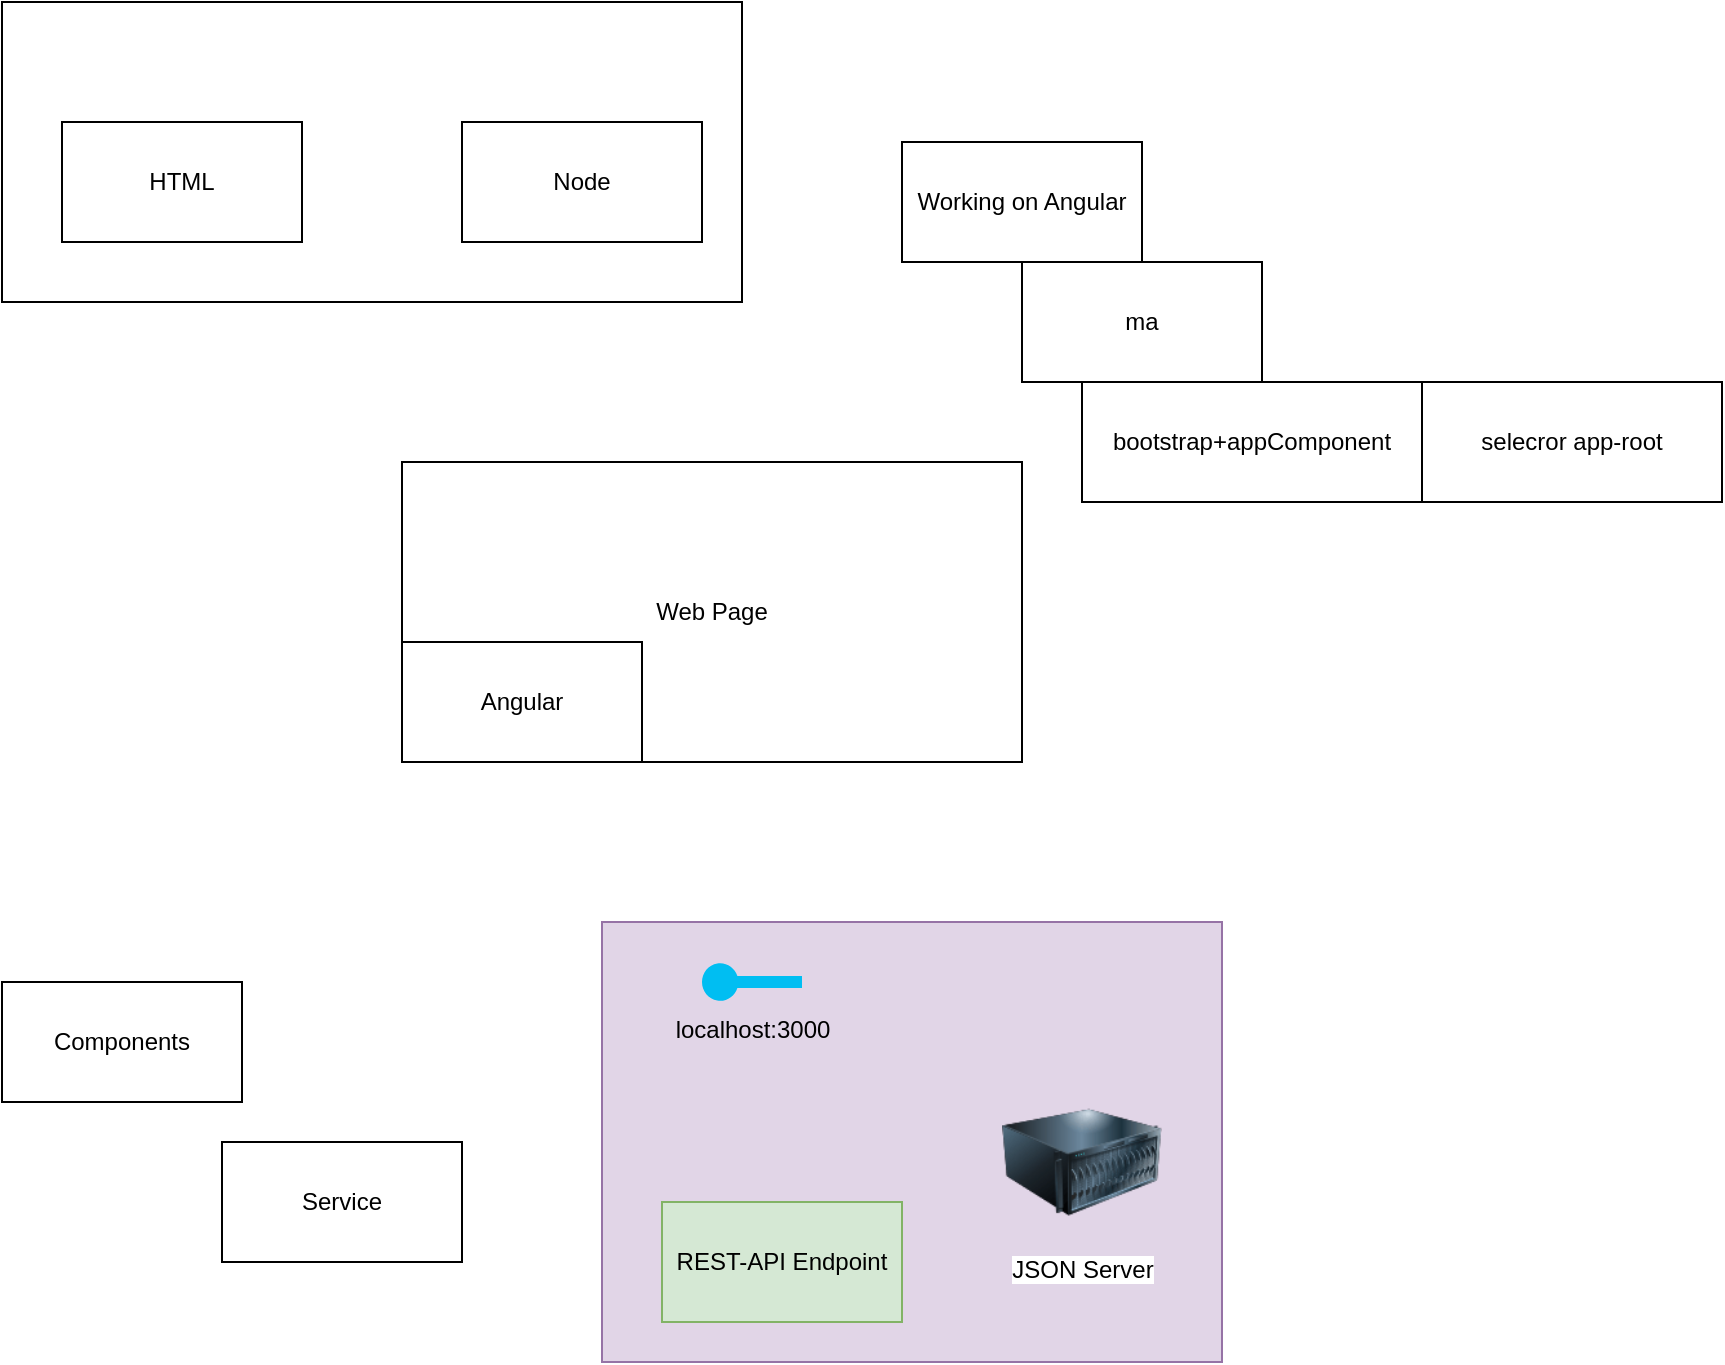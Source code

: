 <mxfile version="24.8.0">
  <diagram name="Page-1" id="4Ah0OiImhYkpt6tjgJX3">
    <mxGraphModel dx="794" dy="446" grid="1" gridSize="10" guides="1" tooltips="1" connect="1" arrows="1" fold="1" page="1" pageScale="1" pageWidth="850" pageHeight="1100" math="0" shadow="0">
      <root>
        <mxCell id="0" />
        <mxCell id="1" parent="0" />
        <mxCell id="19ftb1j8CuoP7WcvohaG-9" value="" style="rounded=0;whiteSpace=wrap;html=1;fillColor=#e1d5e7;strokeColor=#9673a6;" vertex="1" parent="1">
          <mxGeometry x="350" y="510" width="310" height="220" as="geometry" />
        </mxCell>
        <mxCell id="5ObZYs2NfYQ-phQBaC4Y-7" value="Web Page" style="rounded=0;whiteSpace=wrap;html=1;" parent="1" vertex="1">
          <mxGeometry x="250" y="280" width="310" height="150" as="geometry" />
        </mxCell>
        <mxCell id="5ObZYs2NfYQ-phQBaC4Y-6" value="" style="rounded=0;whiteSpace=wrap;html=1;" parent="1" vertex="1">
          <mxGeometry x="50" y="50" width="370" height="150" as="geometry" />
        </mxCell>
        <mxCell id="5ObZYs2NfYQ-phQBaC4Y-1" value="HTML" style="rounded=0;whiteSpace=wrap;html=1;" parent="1" vertex="1">
          <mxGeometry x="80" y="110" width="120" height="60" as="geometry" />
        </mxCell>
        <mxCell id="5ObZYs2NfYQ-phQBaC4Y-2" value="Node" style="rounded=0;whiteSpace=wrap;html=1;" parent="1" vertex="1">
          <mxGeometry x="280" y="110" width="120" height="60" as="geometry" />
        </mxCell>
        <mxCell id="OvNoK27xADYyRwapBcKI-1" value="Angular" style="rounded=0;whiteSpace=wrap;html=1;" parent="1" vertex="1">
          <mxGeometry x="250" y="370" width="120" height="60" as="geometry" />
        </mxCell>
        <mxCell id="OvNoK27xADYyRwapBcKI-2" value="Working on Angular" style="rounded=0;whiteSpace=wrap;html=1;" parent="1" vertex="1">
          <mxGeometry x="500" y="120" width="120" height="60" as="geometry" />
        </mxCell>
        <mxCell id="19ftb1j8CuoP7WcvohaG-1" value="ma" style="rounded=0;whiteSpace=wrap;html=1;" vertex="1" parent="1">
          <mxGeometry x="560" y="180" width="120" height="60" as="geometry" />
        </mxCell>
        <mxCell id="19ftb1j8CuoP7WcvohaG-2" value="&lt;div style=&quot;&quot;&gt;&lt;span style=&quot;background-color: initial;&quot;&gt;bootstrap+appComponent&lt;/span&gt;&lt;/div&gt;" style="rounded=0;whiteSpace=wrap;html=1;align=center;" vertex="1" parent="1">
          <mxGeometry x="590" y="240" width="170" height="60" as="geometry" />
        </mxCell>
        <mxCell id="19ftb1j8CuoP7WcvohaG-3" value="selecror app-root" style="rounded=0;whiteSpace=wrap;html=1;" vertex="1" parent="1">
          <mxGeometry x="760" y="240" width="150" height="60" as="geometry" />
        </mxCell>
        <mxCell id="19ftb1j8CuoP7WcvohaG-4" value="Components" style="rounded=0;whiteSpace=wrap;html=1;" vertex="1" parent="1">
          <mxGeometry x="50" y="540" width="120" height="60" as="geometry" />
        </mxCell>
        <mxCell id="19ftb1j8CuoP7WcvohaG-5" value="REST-API Endpoint" style="rounded=0;whiteSpace=wrap;html=1;fillColor=#d5e8d4;strokeColor=#82b366;" vertex="1" parent="1">
          <mxGeometry x="380" y="650" width="120" height="60" as="geometry" />
        </mxCell>
        <mxCell id="19ftb1j8CuoP7WcvohaG-6" value="JSON Server" style="image;html=1;image=img/lib/clip_art/computers/Server_128x128.png" vertex="1" parent="1">
          <mxGeometry x="550" y="590" width="80" height="80" as="geometry" />
        </mxCell>
        <mxCell id="19ftb1j8CuoP7WcvohaG-7" value="localhost:3000" style="verticalLabelPosition=bottom;html=1;verticalAlign=top;align=center;strokeColor=none;fillColor=#00BEF2;shape=mxgraph.azure.service_endpoint;" vertex="1" parent="1">
          <mxGeometry x="400" y="530" width="50" height="20" as="geometry" />
        </mxCell>
        <mxCell id="19ftb1j8CuoP7WcvohaG-10" value="Service" style="rounded=0;whiteSpace=wrap;html=1;" vertex="1" parent="1">
          <mxGeometry x="160" y="620" width="120" height="60" as="geometry" />
        </mxCell>
      </root>
    </mxGraphModel>
  </diagram>
</mxfile>
